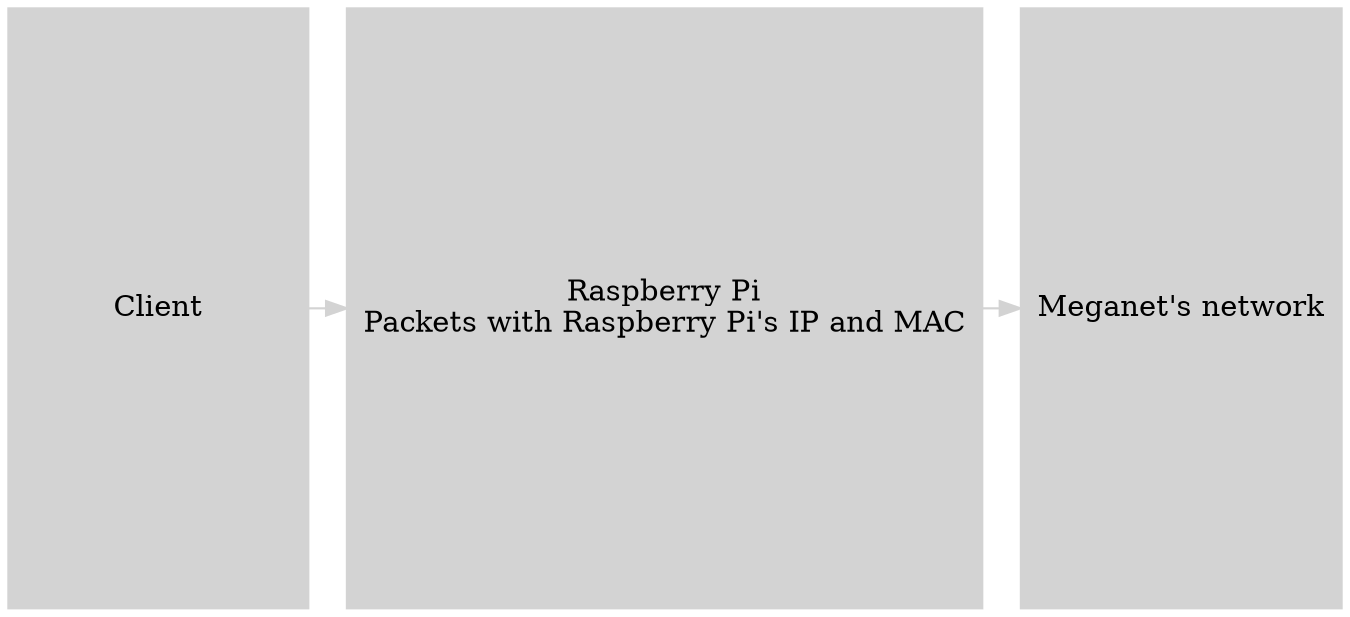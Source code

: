 digraph nat {
	size = "10,10";
	graph [bgcolor="#00000000"];
	node [color=lightgrey, style=filled, width=2, height=4];
	{
		rank = same;
		p [label="Raspberry Pi\nPackets with Raspberry Pi's IP and MAC", shape=box];
		c [label="Client", shape=box];
		m [label="Meganet's network", shape=box];
	}

	p -> m[color=lightgrey];
	c -> p[color=lightgrey];
}
